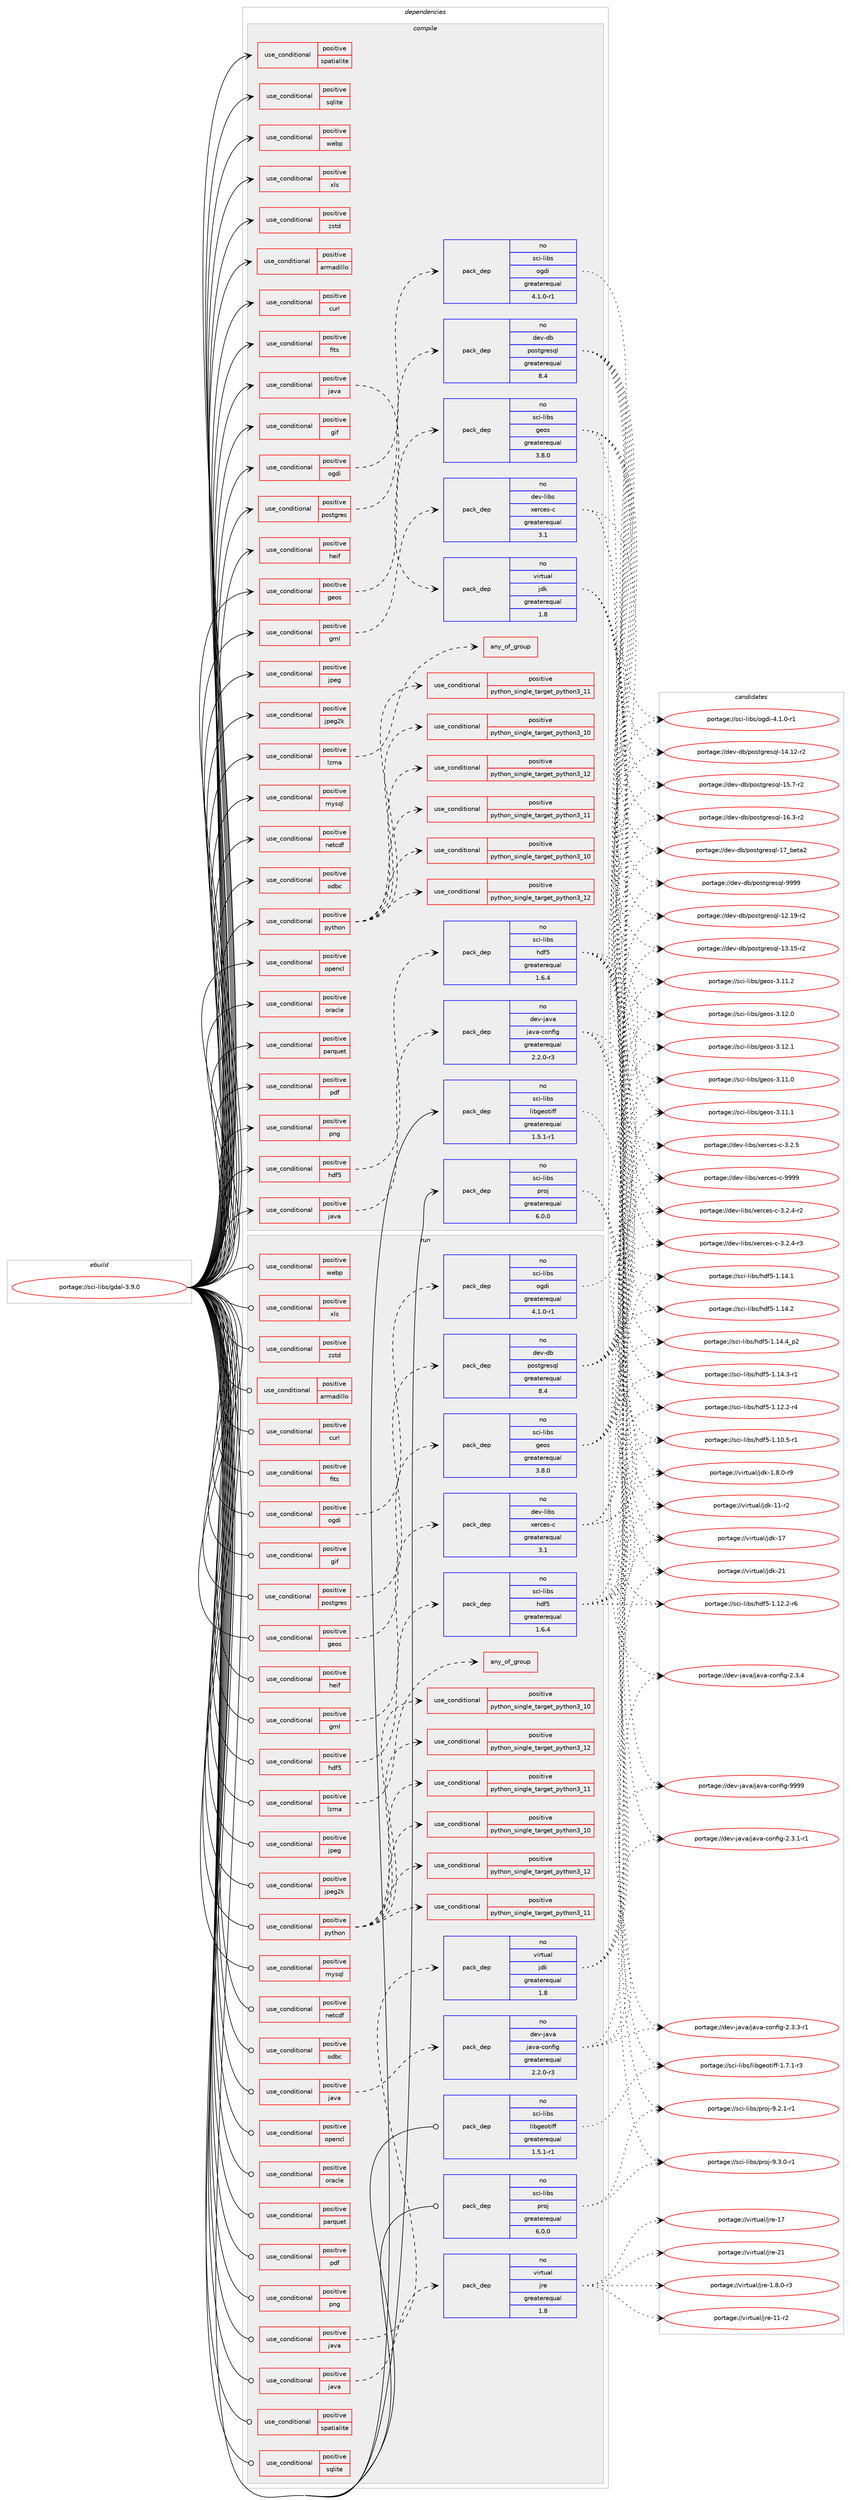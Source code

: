 digraph prolog {

# *************
# Graph options
# *************

newrank=true;
concentrate=true;
compound=true;
graph [rankdir=LR,fontname=Helvetica,fontsize=10,ranksep=1.5];#, ranksep=2.5, nodesep=0.2];
edge  [arrowhead=vee];
node  [fontname=Helvetica,fontsize=10];

# **********
# The ebuild
# **********

subgraph cluster_leftcol {
color=gray;
rank=same;
label=<<i>ebuild</i>>;
id [label="portage://sci-libs/gdal-3.9.0", color=red, width=4, href="../sci-libs/gdal-3.9.0.svg"];
}

# ****************
# The dependencies
# ****************

subgraph cluster_midcol {
color=gray;
label=<<i>dependencies</i>>;
subgraph cluster_compile {
fillcolor="#eeeeee";
style=filled;
label=<<i>compile</i>>;
subgraph cond103526 {
dependency201243 [label=<<TABLE BORDER="0" CELLBORDER="1" CELLSPACING="0" CELLPADDING="4"><TR><TD ROWSPAN="3" CELLPADDING="10">use_conditional</TD></TR><TR><TD>positive</TD></TR><TR><TD>armadillo</TD></TR></TABLE>>, shape=none, color=red];
# *** BEGIN UNKNOWN DEPENDENCY TYPE (TODO) ***
# dependency201243 -> package_dependency(portage://sci-libs/gdal-3.9.0,install,no,sci-libs,armadillo,none,[,,],any_same_slot,[use(enable(lapack),none)])
# *** END UNKNOWN DEPENDENCY TYPE (TODO) ***

}
id:e -> dependency201243:w [weight=20,style="solid",arrowhead="vee"];
subgraph cond103527 {
dependency201244 [label=<<TABLE BORDER="0" CELLBORDER="1" CELLSPACING="0" CELLPADDING="4"><TR><TD ROWSPAN="3" CELLPADDING="10">use_conditional</TD></TR><TR><TD>positive</TD></TR><TR><TD>curl</TD></TR></TABLE>>, shape=none, color=red];
# *** BEGIN UNKNOWN DEPENDENCY TYPE (TODO) ***
# dependency201244 -> package_dependency(portage://sci-libs/gdal-3.9.0,install,no,net-misc,curl,none,[,,],[],[])
# *** END UNKNOWN DEPENDENCY TYPE (TODO) ***

}
id:e -> dependency201244:w [weight=20,style="solid",arrowhead="vee"];
subgraph cond103528 {
dependency201245 [label=<<TABLE BORDER="0" CELLBORDER="1" CELLSPACING="0" CELLPADDING="4"><TR><TD ROWSPAN="3" CELLPADDING="10">use_conditional</TD></TR><TR><TD>positive</TD></TR><TR><TD>fits</TD></TR></TABLE>>, shape=none, color=red];
# *** BEGIN UNKNOWN DEPENDENCY TYPE (TODO) ***
# dependency201245 -> package_dependency(portage://sci-libs/gdal-3.9.0,install,no,sci-libs,cfitsio,none,[,,],any_same_slot,[])
# *** END UNKNOWN DEPENDENCY TYPE (TODO) ***

}
id:e -> dependency201245:w [weight=20,style="solid",arrowhead="vee"];
subgraph cond103529 {
dependency201246 [label=<<TABLE BORDER="0" CELLBORDER="1" CELLSPACING="0" CELLPADDING="4"><TR><TD ROWSPAN="3" CELLPADDING="10">use_conditional</TD></TR><TR><TD>positive</TD></TR><TR><TD>geos</TD></TR></TABLE>>, shape=none, color=red];
subgraph pack94929 {
dependency201247 [label=<<TABLE BORDER="0" CELLBORDER="1" CELLSPACING="0" CELLPADDING="4" WIDTH="220"><TR><TD ROWSPAN="6" CELLPADDING="30">pack_dep</TD></TR><TR><TD WIDTH="110">no</TD></TR><TR><TD>sci-libs</TD></TR><TR><TD>geos</TD></TR><TR><TD>greaterequal</TD></TR><TR><TD>3.8.0</TD></TR></TABLE>>, shape=none, color=blue];
}
dependency201246:e -> dependency201247:w [weight=20,style="dashed",arrowhead="vee"];
}
id:e -> dependency201246:w [weight=20,style="solid",arrowhead="vee"];
subgraph cond103530 {
dependency201248 [label=<<TABLE BORDER="0" CELLBORDER="1" CELLSPACING="0" CELLPADDING="4"><TR><TD ROWSPAN="3" CELLPADDING="10">use_conditional</TD></TR><TR><TD>positive</TD></TR><TR><TD>gif</TD></TR></TABLE>>, shape=none, color=red];
# *** BEGIN UNKNOWN DEPENDENCY TYPE (TODO) ***
# dependency201248 -> package_dependency(portage://sci-libs/gdal-3.9.0,install,no,media-libs,giflib,none,[,,],any_same_slot,[])
# *** END UNKNOWN DEPENDENCY TYPE (TODO) ***

}
id:e -> dependency201248:w [weight=20,style="solid",arrowhead="vee"];
subgraph cond103531 {
dependency201249 [label=<<TABLE BORDER="0" CELLBORDER="1" CELLSPACING="0" CELLPADDING="4"><TR><TD ROWSPAN="3" CELLPADDING="10">use_conditional</TD></TR><TR><TD>positive</TD></TR><TR><TD>gml</TD></TR></TABLE>>, shape=none, color=red];
subgraph pack94930 {
dependency201250 [label=<<TABLE BORDER="0" CELLBORDER="1" CELLSPACING="0" CELLPADDING="4" WIDTH="220"><TR><TD ROWSPAN="6" CELLPADDING="30">pack_dep</TD></TR><TR><TD WIDTH="110">no</TD></TR><TR><TD>dev-libs</TD></TR><TR><TD>xerces-c</TD></TR><TR><TD>greaterequal</TD></TR><TR><TD>3.1</TD></TR></TABLE>>, shape=none, color=blue];
}
dependency201249:e -> dependency201250:w [weight=20,style="dashed",arrowhead="vee"];
}
id:e -> dependency201249:w [weight=20,style="solid",arrowhead="vee"];
subgraph cond103532 {
dependency201251 [label=<<TABLE BORDER="0" CELLBORDER="1" CELLSPACING="0" CELLPADDING="4"><TR><TD ROWSPAN="3" CELLPADDING="10">use_conditional</TD></TR><TR><TD>positive</TD></TR><TR><TD>hdf5</TD></TR></TABLE>>, shape=none, color=red];
subgraph pack94931 {
dependency201252 [label=<<TABLE BORDER="0" CELLBORDER="1" CELLSPACING="0" CELLPADDING="4" WIDTH="220"><TR><TD ROWSPAN="6" CELLPADDING="30">pack_dep</TD></TR><TR><TD WIDTH="110">no</TD></TR><TR><TD>sci-libs</TD></TR><TR><TD>hdf5</TD></TR><TR><TD>greaterequal</TD></TR><TR><TD>1.6.4</TD></TR></TABLE>>, shape=none, color=blue];
}
dependency201251:e -> dependency201252:w [weight=20,style="dashed",arrowhead="vee"];
}
id:e -> dependency201251:w [weight=20,style="solid",arrowhead="vee"];
subgraph cond103533 {
dependency201253 [label=<<TABLE BORDER="0" CELLBORDER="1" CELLSPACING="0" CELLPADDING="4"><TR><TD ROWSPAN="3" CELLPADDING="10">use_conditional</TD></TR><TR><TD>positive</TD></TR><TR><TD>heif</TD></TR></TABLE>>, shape=none, color=red];
# *** BEGIN UNKNOWN DEPENDENCY TYPE (TODO) ***
# dependency201253 -> package_dependency(portage://sci-libs/gdal-3.9.0,install,no,media-libs,libheif,none,[,,],any_same_slot,[])
# *** END UNKNOWN DEPENDENCY TYPE (TODO) ***

}
id:e -> dependency201253:w [weight=20,style="solid",arrowhead="vee"];
subgraph cond103534 {
dependency201254 [label=<<TABLE BORDER="0" CELLBORDER="1" CELLSPACING="0" CELLPADDING="4"><TR><TD ROWSPAN="3" CELLPADDING="10">use_conditional</TD></TR><TR><TD>positive</TD></TR><TR><TD>java</TD></TR></TABLE>>, shape=none, color=red];
subgraph pack94932 {
dependency201255 [label=<<TABLE BORDER="0" CELLBORDER="1" CELLSPACING="0" CELLPADDING="4" WIDTH="220"><TR><TD ROWSPAN="6" CELLPADDING="30">pack_dep</TD></TR><TR><TD WIDTH="110">no</TD></TR><TR><TD>dev-java</TD></TR><TR><TD>java-config</TD></TR><TR><TD>greaterequal</TD></TR><TR><TD>2.2.0-r3</TD></TR></TABLE>>, shape=none, color=blue];
}
dependency201254:e -> dependency201255:w [weight=20,style="dashed",arrowhead="vee"];
}
id:e -> dependency201254:w [weight=20,style="solid",arrowhead="vee"];
subgraph cond103535 {
dependency201256 [label=<<TABLE BORDER="0" CELLBORDER="1" CELLSPACING="0" CELLPADDING="4"><TR><TD ROWSPAN="3" CELLPADDING="10">use_conditional</TD></TR><TR><TD>positive</TD></TR><TR><TD>java</TD></TR></TABLE>>, shape=none, color=red];
subgraph pack94933 {
dependency201257 [label=<<TABLE BORDER="0" CELLBORDER="1" CELLSPACING="0" CELLPADDING="4" WIDTH="220"><TR><TD ROWSPAN="6" CELLPADDING="30">pack_dep</TD></TR><TR><TD WIDTH="110">no</TD></TR><TR><TD>virtual</TD></TR><TR><TD>jdk</TD></TR><TR><TD>greaterequal</TD></TR><TR><TD>1.8</TD></TR></TABLE>>, shape=none, color=blue];
}
dependency201256:e -> dependency201257:w [weight=20,style="dashed",arrowhead="vee"];
}
id:e -> dependency201256:w [weight=20,style="solid",arrowhead="vee"];
subgraph cond103536 {
dependency201258 [label=<<TABLE BORDER="0" CELLBORDER="1" CELLSPACING="0" CELLPADDING="4"><TR><TD ROWSPAN="3" CELLPADDING="10">use_conditional</TD></TR><TR><TD>positive</TD></TR><TR><TD>jpeg</TD></TR></TABLE>>, shape=none, color=red];
# *** BEGIN UNKNOWN DEPENDENCY TYPE (TODO) ***
# dependency201258 -> package_dependency(portage://sci-libs/gdal-3.9.0,install,no,media-libs,libjpeg-turbo,none,[,,],any_same_slot,[])
# *** END UNKNOWN DEPENDENCY TYPE (TODO) ***

}
id:e -> dependency201258:w [weight=20,style="solid",arrowhead="vee"];
subgraph cond103537 {
dependency201259 [label=<<TABLE BORDER="0" CELLBORDER="1" CELLSPACING="0" CELLPADDING="4"><TR><TD ROWSPAN="3" CELLPADDING="10">use_conditional</TD></TR><TR><TD>positive</TD></TR><TR><TD>jpeg2k</TD></TR></TABLE>>, shape=none, color=red];
# *** BEGIN UNKNOWN DEPENDENCY TYPE (TODO) ***
# dependency201259 -> package_dependency(portage://sci-libs/gdal-3.9.0,install,no,media-libs,openjpeg,none,[,,],[slot(2),equal],[])
# *** END UNKNOWN DEPENDENCY TYPE (TODO) ***

}
id:e -> dependency201259:w [weight=20,style="solid",arrowhead="vee"];
subgraph cond103538 {
dependency201260 [label=<<TABLE BORDER="0" CELLBORDER="1" CELLSPACING="0" CELLPADDING="4"><TR><TD ROWSPAN="3" CELLPADDING="10">use_conditional</TD></TR><TR><TD>positive</TD></TR><TR><TD>lzma</TD></TR></TABLE>>, shape=none, color=red];
subgraph any2603 {
dependency201261 [label=<<TABLE BORDER="0" CELLBORDER="1" CELLSPACING="0" CELLPADDING="4"><TR><TD CELLPADDING="10">any_of_group</TD></TR></TABLE>>, shape=none, color=red];# *** BEGIN UNKNOWN DEPENDENCY TYPE (TODO) ***
# dependency201261 -> package_dependency(portage://sci-libs/gdal-3.9.0,install,no,app-arch,xz-utils,none,[,,],[],[])
# *** END UNKNOWN DEPENDENCY TYPE (TODO) ***

# *** BEGIN UNKNOWN DEPENDENCY TYPE (TODO) ***
# dependency201261 -> package_dependency(portage://sci-libs/gdal-3.9.0,install,no,app-arch,lzma,none,[,,],[],[])
# *** END UNKNOWN DEPENDENCY TYPE (TODO) ***

}
dependency201260:e -> dependency201261:w [weight=20,style="dashed",arrowhead="vee"];
}
id:e -> dependency201260:w [weight=20,style="solid",arrowhead="vee"];
subgraph cond103539 {
dependency201262 [label=<<TABLE BORDER="0" CELLBORDER="1" CELLSPACING="0" CELLPADDING="4"><TR><TD ROWSPAN="3" CELLPADDING="10">use_conditional</TD></TR><TR><TD>positive</TD></TR><TR><TD>mysql</TD></TR></TABLE>>, shape=none, color=red];
# *** BEGIN UNKNOWN DEPENDENCY TYPE (TODO) ***
# dependency201262 -> package_dependency(portage://sci-libs/gdal-3.9.0,install,no,virtual,mysql,none,[,,],[],[])
# *** END UNKNOWN DEPENDENCY TYPE (TODO) ***

}
id:e -> dependency201262:w [weight=20,style="solid",arrowhead="vee"];
subgraph cond103540 {
dependency201263 [label=<<TABLE BORDER="0" CELLBORDER="1" CELLSPACING="0" CELLPADDING="4"><TR><TD ROWSPAN="3" CELLPADDING="10">use_conditional</TD></TR><TR><TD>positive</TD></TR><TR><TD>netcdf</TD></TR></TABLE>>, shape=none, color=red];
# *** BEGIN UNKNOWN DEPENDENCY TYPE (TODO) ***
# dependency201263 -> package_dependency(portage://sci-libs/gdal-3.9.0,install,no,sci-libs,netcdf,none,[,,],any_same_slot,[])
# *** END UNKNOWN DEPENDENCY TYPE (TODO) ***

}
id:e -> dependency201263:w [weight=20,style="solid",arrowhead="vee"];
subgraph cond103541 {
dependency201264 [label=<<TABLE BORDER="0" CELLBORDER="1" CELLSPACING="0" CELLPADDING="4"><TR><TD ROWSPAN="3" CELLPADDING="10">use_conditional</TD></TR><TR><TD>positive</TD></TR><TR><TD>odbc</TD></TR></TABLE>>, shape=none, color=red];
# *** BEGIN UNKNOWN DEPENDENCY TYPE (TODO) ***
# dependency201264 -> package_dependency(portage://sci-libs/gdal-3.9.0,install,no,dev-db,unixODBC,none,[,,],[],[])
# *** END UNKNOWN DEPENDENCY TYPE (TODO) ***

}
id:e -> dependency201264:w [weight=20,style="solid",arrowhead="vee"];
subgraph cond103542 {
dependency201265 [label=<<TABLE BORDER="0" CELLBORDER="1" CELLSPACING="0" CELLPADDING="4"><TR><TD ROWSPAN="3" CELLPADDING="10">use_conditional</TD></TR><TR><TD>positive</TD></TR><TR><TD>ogdi</TD></TR></TABLE>>, shape=none, color=red];
subgraph pack94934 {
dependency201266 [label=<<TABLE BORDER="0" CELLBORDER="1" CELLSPACING="0" CELLPADDING="4" WIDTH="220"><TR><TD ROWSPAN="6" CELLPADDING="30">pack_dep</TD></TR><TR><TD WIDTH="110">no</TD></TR><TR><TD>sci-libs</TD></TR><TR><TD>ogdi</TD></TR><TR><TD>greaterequal</TD></TR><TR><TD>4.1.0-r1</TD></TR></TABLE>>, shape=none, color=blue];
}
dependency201265:e -> dependency201266:w [weight=20,style="dashed",arrowhead="vee"];
}
id:e -> dependency201265:w [weight=20,style="solid",arrowhead="vee"];
subgraph cond103543 {
dependency201267 [label=<<TABLE BORDER="0" CELLBORDER="1" CELLSPACING="0" CELLPADDING="4"><TR><TD ROWSPAN="3" CELLPADDING="10">use_conditional</TD></TR><TR><TD>positive</TD></TR><TR><TD>opencl</TD></TR></TABLE>>, shape=none, color=red];
# *** BEGIN UNKNOWN DEPENDENCY TYPE (TODO) ***
# dependency201267 -> package_dependency(portage://sci-libs/gdal-3.9.0,install,no,virtual,opencl,none,[,,],[],[])
# *** END UNKNOWN DEPENDENCY TYPE (TODO) ***

}
id:e -> dependency201267:w [weight=20,style="solid",arrowhead="vee"];
subgraph cond103544 {
dependency201268 [label=<<TABLE BORDER="0" CELLBORDER="1" CELLSPACING="0" CELLPADDING="4"><TR><TD ROWSPAN="3" CELLPADDING="10">use_conditional</TD></TR><TR><TD>positive</TD></TR><TR><TD>oracle</TD></TR></TABLE>>, shape=none, color=red];
# *** BEGIN UNKNOWN DEPENDENCY TYPE (TODO) ***
# dependency201268 -> package_dependency(portage://sci-libs/gdal-3.9.0,install,no,dev-db,oracle-instantclient,none,[,,],any_same_slot,[])
# *** END UNKNOWN DEPENDENCY TYPE (TODO) ***

}
id:e -> dependency201268:w [weight=20,style="solid",arrowhead="vee"];
subgraph cond103545 {
dependency201269 [label=<<TABLE BORDER="0" CELLBORDER="1" CELLSPACING="0" CELLPADDING="4"><TR><TD ROWSPAN="3" CELLPADDING="10">use_conditional</TD></TR><TR><TD>positive</TD></TR><TR><TD>parquet</TD></TR></TABLE>>, shape=none, color=red];
# *** BEGIN UNKNOWN DEPENDENCY TYPE (TODO) ***
# dependency201269 -> package_dependency(portage://sci-libs/gdal-3.9.0,install,no,dev-libs,apache-arrow,none,[,,],any_same_slot,[use(enable(parquet),none)])
# *** END UNKNOWN DEPENDENCY TYPE (TODO) ***

}
id:e -> dependency201269:w [weight=20,style="solid",arrowhead="vee"];
subgraph cond103546 {
dependency201270 [label=<<TABLE BORDER="0" CELLBORDER="1" CELLSPACING="0" CELLPADDING="4"><TR><TD ROWSPAN="3" CELLPADDING="10">use_conditional</TD></TR><TR><TD>positive</TD></TR><TR><TD>pdf</TD></TR></TABLE>>, shape=none, color=red];
# *** BEGIN UNKNOWN DEPENDENCY TYPE (TODO) ***
# dependency201270 -> package_dependency(portage://sci-libs/gdal-3.9.0,install,no,app-text,poppler,none,[,,],any_same_slot,[])
# *** END UNKNOWN DEPENDENCY TYPE (TODO) ***

}
id:e -> dependency201270:w [weight=20,style="solid",arrowhead="vee"];
subgraph cond103547 {
dependency201271 [label=<<TABLE BORDER="0" CELLBORDER="1" CELLSPACING="0" CELLPADDING="4"><TR><TD ROWSPAN="3" CELLPADDING="10">use_conditional</TD></TR><TR><TD>positive</TD></TR><TR><TD>png</TD></TR></TABLE>>, shape=none, color=red];
# *** BEGIN UNKNOWN DEPENDENCY TYPE (TODO) ***
# dependency201271 -> package_dependency(portage://sci-libs/gdal-3.9.0,install,no,media-libs,libpng,none,[,,],any_same_slot,[])
# *** END UNKNOWN DEPENDENCY TYPE (TODO) ***

}
id:e -> dependency201271:w [weight=20,style="solid",arrowhead="vee"];
subgraph cond103548 {
dependency201272 [label=<<TABLE BORDER="0" CELLBORDER="1" CELLSPACING="0" CELLPADDING="4"><TR><TD ROWSPAN="3" CELLPADDING="10">use_conditional</TD></TR><TR><TD>positive</TD></TR><TR><TD>postgres</TD></TR></TABLE>>, shape=none, color=red];
subgraph pack94935 {
dependency201273 [label=<<TABLE BORDER="0" CELLBORDER="1" CELLSPACING="0" CELLPADDING="4" WIDTH="220"><TR><TD ROWSPAN="6" CELLPADDING="30">pack_dep</TD></TR><TR><TD WIDTH="110">no</TD></TR><TR><TD>dev-db</TD></TR><TR><TD>postgresql</TD></TR><TR><TD>greaterequal</TD></TR><TR><TD>8.4</TD></TR></TABLE>>, shape=none, color=blue];
}
dependency201272:e -> dependency201273:w [weight=20,style="dashed",arrowhead="vee"];
}
id:e -> dependency201272:w [weight=20,style="solid",arrowhead="vee"];
subgraph cond103549 {
dependency201274 [label=<<TABLE BORDER="0" CELLBORDER="1" CELLSPACING="0" CELLPADDING="4"><TR><TD ROWSPAN="3" CELLPADDING="10">use_conditional</TD></TR><TR><TD>positive</TD></TR><TR><TD>python</TD></TR></TABLE>>, shape=none, color=red];
subgraph cond103550 {
dependency201275 [label=<<TABLE BORDER="0" CELLBORDER="1" CELLSPACING="0" CELLPADDING="4"><TR><TD ROWSPAN="3" CELLPADDING="10">use_conditional</TD></TR><TR><TD>positive</TD></TR><TR><TD>python_single_target_python3_10</TD></TR></TABLE>>, shape=none, color=red];
# *** BEGIN UNKNOWN DEPENDENCY TYPE (TODO) ***
# dependency201275 -> package_dependency(portage://sci-libs/gdal-3.9.0,install,no,dev-lang,python,none,[,,],[slot(3.10)],[])
# *** END UNKNOWN DEPENDENCY TYPE (TODO) ***

}
dependency201274:e -> dependency201275:w [weight=20,style="dashed",arrowhead="vee"];
subgraph cond103551 {
dependency201276 [label=<<TABLE BORDER="0" CELLBORDER="1" CELLSPACING="0" CELLPADDING="4"><TR><TD ROWSPAN="3" CELLPADDING="10">use_conditional</TD></TR><TR><TD>positive</TD></TR><TR><TD>python_single_target_python3_11</TD></TR></TABLE>>, shape=none, color=red];
# *** BEGIN UNKNOWN DEPENDENCY TYPE (TODO) ***
# dependency201276 -> package_dependency(portage://sci-libs/gdal-3.9.0,install,no,dev-lang,python,none,[,,],[slot(3.11)],[])
# *** END UNKNOWN DEPENDENCY TYPE (TODO) ***

}
dependency201274:e -> dependency201276:w [weight=20,style="dashed",arrowhead="vee"];
subgraph cond103552 {
dependency201277 [label=<<TABLE BORDER="0" CELLBORDER="1" CELLSPACING="0" CELLPADDING="4"><TR><TD ROWSPAN="3" CELLPADDING="10">use_conditional</TD></TR><TR><TD>positive</TD></TR><TR><TD>python_single_target_python3_12</TD></TR></TABLE>>, shape=none, color=red];
# *** BEGIN UNKNOWN DEPENDENCY TYPE (TODO) ***
# dependency201277 -> package_dependency(portage://sci-libs/gdal-3.9.0,install,no,dev-lang,python,none,[,,],[slot(3.12)],[])
# *** END UNKNOWN DEPENDENCY TYPE (TODO) ***

}
dependency201274:e -> dependency201277:w [weight=20,style="dashed",arrowhead="vee"];
subgraph cond103553 {
dependency201278 [label=<<TABLE BORDER="0" CELLBORDER="1" CELLSPACING="0" CELLPADDING="4"><TR><TD ROWSPAN="3" CELLPADDING="10">use_conditional</TD></TR><TR><TD>positive</TD></TR><TR><TD>python_single_target_python3_10</TD></TR></TABLE>>, shape=none, color=red];
# *** BEGIN UNKNOWN DEPENDENCY TYPE (TODO) ***
# dependency201278 -> package_dependency(portage://sci-libs/gdal-3.9.0,install,no,dev-python,numpy,none,[,,],[],[use(enable(python_targets_python3_10),negative)])
# *** END UNKNOWN DEPENDENCY TYPE (TODO) ***

}
dependency201274:e -> dependency201278:w [weight=20,style="dashed",arrowhead="vee"];
subgraph cond103554 {
dependency201279 [label=<<TABLE BORDER="0" CELLBORDER="1" CELLSPACING="0" CELLPADDING="4"><TR><TD ROWSPAN="3" CELLPADDING="10">use_conditional</TD></TR><TR><TD>positive</TD></TR><TR><TD>python_single_target_python3_11</TD></TR></TABLE>>, shape=none, color=red];
# *** BEGIN UNKNOWN DEPENDENCY TYPE (TODO) ***
# dependency201279 -> package_dependency(portage://sci-libs/gdal-3.9.0,install,no,dev-python,numpy,none,[,,],[],[use(enable(python_targets_python3_11),negative)])
# *** END UNKNOWN DEPENDENCY TYPE (TODO) ***

}
dependency201274:e -> dependency201279:w [weight=20,style="dashed",arrowhead="vee"];
subgraph cond103555 {
dependency201280 [label=<<TABLE BORDER="0" CELLBORDER="1" CELLSPACING="0" CELLPADDING="4"><TR><TD ROWSPAN="3" CELLPADDING="10">use_conditional</TD></TR><TR><TD>positive</TD></TR><TR><TD>python_single_target_python3_12</TD></TR></TABLE>>, shape=none, color=red];
# *** BEGIN UNKNOWN DEPENDENCY TYPE (TODO) ***
# dependency201280 -> package_dependency(portage://sci-libs/gdal-3.9.0,install,no,dev-python,numpy,none,[,,],[],[use(enable(python_targets_python3_12),negative)])
# *** END UNKNOWN DEPENDENCY TYPE (TODO) ***

}
dependency201274:e -> dependency201280:w [weight=20,style="dashed",arrowhead="vee"];
}
id:e -> dependency201274:w [weight=20,style="solid",arrowhead="vee"];
subgraph cond103556 {
dependency201281 [label=<<TABLE BORDER="0" CELLBORDER="1" CELLSPACING="0" CELLPADDING="4"><TR><TD ROWSPAN="3" CELLPADDING="10">use_conditional</TD></TR><TR><TD>positive</TD></TR><TR><TD>spatialite</TD></TR></TABLE>>, shape=none, color=red];
# *** BEGIN UNKNOWN DEPENDENCY TYPE (TODO) ***
# dependency201281 -> package_dependency(portage://sci-libs/gdal-3.9.0,install,no,dev-db,spatialite,none,[,,],[],[])
# *** END UNKNOWN DEPENDENCY TYPE (TODO) ***

}
id:e -> dependency201281:w [weight=20,style="solid",arrowhead="vee"];
subgraph cond103557 {
dependency201282 [label=<<TABLE BORDER="0" CELLBORDER="1" CELLSPACING="0" CELLPADDING="4"><TR><TD ROWSPAN="3" CELLPADDING="10">use_conditional</TD></TR><TR><TD>positive</TD></TR><TR><TD>sqlite</TD></TR></TABLE>>, shape=none, color=red];
# *** BEGIN UNKNOWN DEPENDENCY TYPE (TODO) ***
# dependency201282 -> package_dependency(portage://sci-libs/gdal-3.9.0,install,no,dev-db,sqlite,none,[,,],[slot(3)],[])
# *** END UNKNOWN DEPENDENCY TYPE (TODO) ***

}
id:e -> dependency201282:w [weight=20,style="solid",arrowhead="vee"];
subgraph cond103558 {
dependency201283 [label=<<TABLE BORDER="0" CELLBORDER="1" CELLSPACING="0" CELLPADDING="4"><TR><TD ROWSPAN="3" CELLPADDING="10">use_conditional</TD></TR><TR><TD>positive</TD></TR><TR><TD>webp</TD></TR></TABLE>>, shape=none, color=red];
# *** BEGIN UNKNOWN DEPENDENCY TYPE (TODO) ***
# dependency201283 -> package_dependency(portage://sci-libs/gdal-3.9.0,install,no,media-libs,libwebp,none,[,,],any_same_slot,[])
# *** END UNKNOWN DEPENDENCY TYPE (TODO) ***

}
id:e -> dependency201283:w [weight=20,style="solid",arrowhead="vee"];
subgraph cond103559 {
dependency201284 [label=<<TABLE BORDER="0" CELLBORDER="1" CELLSPACING="0" CELLPADDING="4"><TR><TD ROWSPAN="3" CELLPADDING="10">use_conditional</TD></TR><TR><TD>positive</TD></TR><TR><TD>xls</TD></TR></TABLE>>, shape=none, color=red];
# *** BEGIN UNKNOWN DEPENDENCY TYPE (TODO) ***
# dependency201284 -> package_dependency(portage://sci-libs/gdal-3.9.0,install,no,dev-libs,freexl,none,[,,],[],[])
# *** END UNKNOWN DEPENDENCY TYPE (TODO) ***

}
id:e -> dependency201284:w [weight=20,style="solid",arrowhead="vee"];
subgraph cond103560 {
dependency201285 [label=<<TABLE BORDER="0" CELLBORDER="1" CELLSPACING="0" CELLPADDING="4"><TR><TD ROWSPAN="3" CELLPADDING="10">use_conditional</TD></TR><TR><TD>positive</TD></TR><TR><TD>zstd</TD></TR></TABLE>>, shape=none, color=red];
# *** BEGIN UNKNOWN DEPENDENCY TYPE (TODO) ***
# dependency201285 -> package_dependency(portage://sci-libs/gdal-3.9.0,install,no,app-arch,zstd,none,[,,],any_same_slot,[])
# *** END UNKNOWN DEPENDENCY TYPE (TODO) ***

}
id:e -> dependency201285:w [weight=20,style="solid",arrowhead="vee"];
# *** BEGIN UNKNOWN DEPENDENCY TYPE (TODO) ***
# id -> package_dependency(portage://sci-libs/gdal-3.9.0,install,no,dev-libs,expat,none,[,,],[],[])
# *** END UNKNOWN DEPENDENCY TYPE (TODO) ***

# *** BEGIN UNKNOWN DEPENDENCY TYPE (TODO) ***
# id -> package_dependency(portage://sci-libs/gdal-3.9.0,install,no,dev-libs,json-c,none,[,,],any_same_slot,[])
# *** END UNKNOWN DEPENDENCY TYPE (TODO) ***

# *** BEGIN UNKNOWN DEPENDENCY TYPE (TODO) ***
# id -> package_dependency(portage://sci-libs/gdal-3.9.0,install,no,dev-libs,libpcre2,none,[,,],[],[])
# *** END UNKNOWN DEPENDENCY TYPE (TODO) ***

# *** BEGIN UNKNOWN DEPENDENCY TYPE (TODO) ***
# id -> package_dependency(portage://sci-libs/gdal-3.9.0,install,no,dev-libs,libxml2,none,[,,],[slot(2)],[])
# *** END UNKNOWN DEPENDENCY TYPE (TODO) ***

# *** BEGIN UNKNOWN DEPENDENCY TYPE (TODO) ***
# id -> package_dependency(portage://sci-libs/gdal-3.9.0,install,no,dev-libs,openssl,none,[,,],any_same_slot,[])
# *** END UNKNOWN DEPENDENCY TYPE (TODO) ***

# *** BEGIN UNKNOWN DEPENDENCY TYPE (TODO) ***
# id -> package_dependency(portage://sci-libs/gdal-3.9.0,install,no,media-libs,tiff,none,[,,],[],[])
# *** END UNKNOWN DEPENDENCY TYPE (TODO) ***

subgraph pack94936 {
dependency201286 [label=<<TABLE BORDER="0" CELLBORDER="1" CELLSPACING="0" CELLPADDING="4" WIDTH="220"><TR><TD ROWSPAN="6" CELLPADDING="30">pack_dep</TD></TR><TR><TD WIDTH="110">no</TD></TR><TR><TD>sci-libs</TD></TR><TR><TD>libgeotiff</TD></TR><TR><TD>greaterequal</TD></TR><TR><TD>1.5.1-r1</TD></TR></TABLE>>, shape=none, color=blue];
}
id:e -> dependency201286:w [weight=20,style="solid",arrowhead="vee"];
subgraph pack94937 {
dependency201287 [label=<<TABLE BORDER="0" CELLBORDER="1" CELLSPACING="0" CELLPADDING="4" WIDTH="220"><TR><TD ROWSPAN="6" CELLPADDING="30">pack_dep</TD></TR><TR><TD WIDTH="110">no</TD></TR><TR><TD>sci-libs</TD></TR><TR><TD>proj</TD></TR><TR><TD>greaterequal</TD></TR><TR><TD>6.0.0</TD></TR></TABLE>>, shape=none, color=blue];
}
id:e -> dependency201287:w [weight=20,style="solid",arrowhead="vee"];
# *** BEGIN UNKNOWN DEPENDENCY TYPE (TODO) ***
# id -> package_dependency(portage://sci-libs/gdal-3.9.0,install,no,sys-libs,zlib,none,[,,],[],[use(enable(minizip),positive)])
# *** END UNKNOWN DEPENDENCY TYPE (TODO) ***

}
subgraph cluster_compileandrun {
fillcolor="#eeeeee";
style=filled;
label=<<i>compile and run</i>>;
}
subgraph cluster_run {
fillcolor="#eeeeee";
style=filled;
label=<<i>run</i>>;
subgraph cond103561 {
dependency201288 [label=<<TABLE BORDER="0" CELLBORDER="1" CELLSPACING="0" CELLPADDING="4"><TR><TD ROWSPAN="3" CELLPADDING="10">use_conditional</TD></TR><TR><TD>positive</TD></TR><TR><TD>armadillo</TD></TR></TABLE>>, shape=none, color=red];
# *** BEGIN UNKNOWN DEPENDENCY TYPE (TODO) ***
# dependency201288 -> package_dependency(portage://sci-libs/gdal-3.9.0,run,no,sci-libs,armadillo,none,[,,],any_same_slot,[use(enable(lapack),none)])
# *** END UNKNOWN DEPENDENCY TYPE (TODO) ***

}
id:e -> dependency201288:w [weight=20,style="solid",arrowhead="odot"];
subgraph cond103562 {
dependency201289 [label=<<TABLE BORDER="0" CELLBORDER="1" CELLSPACING="0" CELLPADDING="4"><TR><TD ROWSPAN="3" CELLPADDING="10">use_conditional</TD></TR><TR><TD>positive</TD></TR><TR><TD>curl</TD></TR></TABLE>>, shape=none, color=red];
# *** BEGIN UNKNOWN DEPENDENCY TYPE (TODO) ***
# dependency201289 -> package_dependency(portage://sci-libs/gdal-3.9.0,run,no,net-misc,curl,none,[,,],[],[])
# *** END UNKNOWN DEPENDENCY TYPE (TODO) ***

}
id:e -> dependency201289:w [weight=20,style="solid",arrowhead="odot"];
subgraph cond103563 {
dependency201290 [label=<<TABLE BORDER="0" CELLBORDER="1" CELLSPACING="0" CELLPADDING="4"><TR><TD ROWSPAN="3" CELLPADDING="10">use_conditional</TD></TR><TR><TD>positive</TD></TR><TR><TD>fits</TD></TR></TABLE>>, shape=none, color=red];
# *** BEGIN UNKNOWN DEPENDENCY TYPE (TODO) ***
# dependency201290 -> package_dependency(portage://sci-libs/gdal-3.9.0,run,no,sci-libs,cfitsio,none,[,,],any_same_slot,[])
# *** END UNKNOWN DEPENDENCY TYPE (TODO) ***

}
id:e -> dependency201290:w [weight=20,style="solid",arrowhead="odot"];
subgraph cond103564 {
dependency201291 [label=<<TABLE BORDER="0" CELLBORDER="1" CELLSPACING="0" CELLPADDING="4"><TR><TD ROWSPAN="3" CELLPADDING="10">use_conditional</TD></TR><TR><TD>positive</TD></TR><TR><TD>geos</TD></TR></TABLE>>, shape=none, color=red];
subgraph pack94938 {
dependency201292 [label=<<TABLE BORDER="0" CELLBORDER="1" CELLSPACING="0" CELLPADDING="4" WIDTH="220"><TR><TD ROWSPAN="6" CELLPADDING="30">pack_dep</TD></TR><TR><TD WIDTH="110">no</TD></TR><TR><TD>sci-libs</TD></TR><TR><TD>geos</TD></TR><TR><TD>greaterequal</TD></TR><TR><TD>3.8.0</TD></TR></TABLE>>, shape=none, color=blue];
}
dependency201291:e -> dependency201292:w [weight=20,style="dashed",arrowhead="vee"];
}
id:e -> dependency201291:w [weight=20,style="solid",arrowhead="odot"];
subgraph cond103565 {
dependency201293 [label=<<TABLE BORDER="0" CELLBORDER="1" CELLSPACING="0" CELLPADDING="4"><TR><TD ROWSPAN="3" CELLPADDING="10">use_conditional</TD></TR><TR><TD>positive</TD></TR><TR><TD>gif</TD></TR></TABLE>>, shape=none, color=red];
# *** BEGIN UNKNOWN DEPENDENCY TYPE (TODO) ***
# dependency201293 -> package_dependency(portage://sci-libs/gdal-3.9.0,run,no,media-libs,giflib,none,[,,],any_same_slot,[])
# *** END UNKNOWN DEPENDENCY TYPE (TODO) ***

}
id:e -> dependency201293:w [weight=20,style="solid",arrowhead="odot"];
subgraph cond103566 {
dependency201294 [label=<<TABLE BORDER="0" CELLBORDER="1" CELLSPACING="0" CELLPADDING="4"><TR><TD ROWSPAN="3" CELLPADDING="10">use_conditional</TD></TR><TR><TD>positive</TD></TR><TR><TD>gml</TD></TR></TABLE>>, shape=none, color=red];
subgraph pack94939 {
dependency201295 [label=<<TABLE BORDER="0" CELLBORDER="1" CELLSPACING="0" CELLPADDING="4" WIDTH="220"><TR><TD ROWSPAN="6" CELLPADDING="30">pack_dep</TD></TR><TR><TD WIDTH="110">no</TD></TR><TR><TD>dev-libs</TD></TR><TR><TD>xerces-c</TD></TR><TR><TD>greaterequal</TD></TR><TR><TD>3.1</TD></TR></TABLE>>, shape=none, color=blue];
}
dependency201294:e -> dependency201295:w [weight=20,style="dashed",arrowhead="vee"];
}
id:e -> dependency201294:w [weight=20,style="solid",arrowhead="odot"];
subgraph cond103567 {
dependency201296 [label=<<TABLE BORDER="0" CELLBORDER="1" CELLSPACING="0" CELLPADDING="4"><TR><TD ROWSPAN="3" CELLPADDING="10">use_conditional</TD></TR><TR><TD>positive</TD></TR><TR><TD>hdf5</TD></TR></TABLE>>, shape=none, color=red];
subgraph pack94940 {
dependency201297 [label=<<TABLE BORDER="0" CELLBORDER="1" CELLSPACING="0" CELLPADDING="4" WIDTH="220"><TR><TD ROWSPAN="6" CELLPADDING="30">pack_dep</TD></TR><TR><TD WIDTH="110">no</TD></TR><TR><TD>sci-libs</TD></TR><TR><TD>hdf5</TD></TR><TR><TD>greaterequal</TD></TR><TR><TD>1.6.4</TD></TR></TABLE>>, shape=none, color=blue];
}
dependency201296:e -> dependency201297:w [weight=20,style="dashed",arrowhead="vee"];
}
id:e -> dependency201296:w [weight=20,style="solid",arrowhead="odot"];
subgraph cond103568 {
dependency201298 [label=<<TABLE BORDER="0" CELLBORDER="1" CELLSPACING="0" CELLPADDING="4"><TR><TD ROWSPAN="3" CELLPADDING="10">use_conditional</TD></TR><TR><TD>positive</TD></TR><TR><TD>heif</TD></TR></TABLE>>, shape=none, color=red];
# *** BEGIN UNKNOWN DEPENDENCY TYPE (TODO) ***
# dependency201298 -> package_dependency(portage://sci-libs/gdal-3.9.0,run,no,media-libs,libheif,none,[,,],any_same_slot,[])
# *** END UNKNOWN DEPENDENCY TYPE (TODO) ***

}
id:e -> dependency201298:w [weight=20,style="solid",arrowhead="odot"];
subgraph cond103569 {
dependency201299 [label=<<TABLE BORDER="0" CELLBORDER="1" CELLSPACING="0" CELLPADDING="4"><TR><TD ROWSPAN="3" CELLPADDING="10">use_conditional</TD></TR><TR><TD>positive</TD></TR><TR><TD>java</TD></TR></TABLE>>, shape=none, color=red];
subgraph pack94941 {
dependency201300 [label=<<TABLE BORDER="0" CELLBORDER="1" CELLSPACING="0" CELLPADDING="4" WIDTH="220"><TR><TD ROWSPAN="6" CELLPADDING="30">pack_dep</TD></TR><TR><TD WIDTH="110">no</TD></TR><TR><TD>dev-java</TD></TR><TR><TD>java-config</TD></TR><TR><TD>greaterequal</TD></TR><TR><TD>2.2.0-r3</TD></TR></TABLE>>, shape=none, color=blue];
}
dependency201299:e -> dependency201300:w [weight=20,style="dashed",arrowhead="vee"];
}
id:e -> dependency201299:w [weight=20,style="solid",arrowhead="odot"];
subgraph cond103570 {
dependency201301 [label=<<TABLE BORDER="0" CELLBORDER="1" CELLSPACING="0" CELLPADDING="4"><TR><TD ROWSPAN="3" CELLPADDING="10">use_conditional</TD></TR><TR><TD>positive</TD></TR><TR><TD>java</TD></TR></TABLE>>, shape=none, color=red];
subgraph pack94942 {
dependency201302 [label=<<TABLE BORDER="0" CELLBORDER="1" CELLSPACING="0" CELLPADDING="4" WIDTH="220"><TR><TD ROWSPAN="6" CELLPADDING="30">pack_dep</TD></TR><TR><TD WIDTH="110">no</TD></TR><TR><TD>virtual</TD></TR><TR><TD>jdk</TD></TR><TR><TD>greaterequal</TD></TR><TR><TD>1.8</TD></TR></TABLE>>, shape=none, color=blue];
}
dependency201301:e -> dependency201302:w [weight=20,style="dashed",arrowhead="vee"];
}
id:e -> dependency201301:w [weight=20,style="solid",arrowhead="odot"];
subgraph cond103571 {
dependency201303 [label=<<TABLE BORDER="0" CELLBORDER="1" CELLSPACING="0" CELLPADDING="4"><TR><TD ROWSPAN="3" CELLPADDING="10">use_conditional</TD></TR><TR><TD>positive</TD></TR><TR><TD>java</TD></TR></TABLE>>, shape=none, color=red];
subgraph pack94943 {
dependency201304 [label=<<TABLE BORDER="0" CELLBORDER="1" CELLSPACING="0" CELLPADDING="4" WIDTH="220"><TR><TD ROWSPAN="6" CELLPADDING="30">pack_dep</TD></TR><TR><TD WIDTH="110">no</TD></TR><TR><TD>virtual</TD></TR><TR><TD>jre</TD></TR><TR><TD>greaterequal</TD></TR><TR><TD>1.8</TD></TR></TABLE>>, shape=none, color=blue];
}
dependency201303:e -> dependency201304:w [weight=20,style="dashed",arrowhead="vee"];
}
id:e -> dependency201303:w [weight=20,style="solid",arrowhead="odot"];
subgraph cond103572 {
dependency201305 [label=<<TABLE BORDER="0" CELLBORDER="1" CELLSPACING="0" CELLPADDING="4"><TR><TD ROWSPAN="3" CELLPADDING="10">use_conditional</TD></TR><TR><TD>positive</TD></TR><TR><TD>jpeg</TD></TR></TABLE>>, shape=none, color=red];
# *** BEGIN UNKNOWN DEPENDENCY TYPE (TODO) ***
# dependency201305 -> package_dependency(portage://sci-libs/gdal-3.9.0,run,no,media-libs,libjpeg-turbo,none,[,,],any_same_slot,[])
# *** END UNKNOWN DEPENDENCY TYPE (TODO) ***

}
id:e -> dependency201305:w [weight=20,style="solid",arrowhead="odot"];
subgraph cond103573 {
dependency201306 [label=<<TABLE BORDER="0" CELLBORDER="1" CELLSPACING="0" CELLPADDING="4"><TR><TD ROWSPAN="3" CELLPADDING="10">use_conditional</TD></TR><TR><TD>positive</TD></TR><TR><TD>jpeg2k</TD></TR></TABLE>>, shape=none, color=red];
# *** BEGIN UNKNOWN DEPENDENCY TYPE (TODO) ***
# dependency201306 -> package_dependency(portage://sci-libs/gdal-3.9.0,run,no,media-libs,openjpeg,none,[,,],[slot(2),equal],[])
# *** END UNKNOWN DEPENDENCY TYPE (TODO) ***

}
id:e -> dependency201306:w [weight=20,style="solid",arrowhead="odot"];
subgraph cond103574 {
dependency201307 [label=<<TABLE BORDER="0" CELLBORDER="1" CELLSPACING="0" CELLPADDING="4"><TR><TD ROWSPAN="3" CELLPADDING="10">use_conditional</TD></TR><TR><TD>positive</TD></TR><TR><TD>lzma</TD></TR></TABLE>>, shape=none, color=red];
subgraph any2604 {
dependency201308 [label=<<TABLE BORDER="0" CELLBORDER="1" CELLSPACING="0" CELLPADDING="4"><TR><TD CELLPADDING="10">any_of_group</TD></TR></TABLE>>, shape=none, color=red];# *** BEGIN UNKNOWN DEPENDENCY TYPE (TODO) ***
# dependency201308 -> package_dependency(portage://sci-libs/gdal-3.9.0,run,no,app-arch,xz-utils,none,[,,],[],[])
# *** END UNKNOWN DEPENDENCY TYPE (TODO) ***

# *** BEGIN UNKNOWN DEPENDENCY TYPE (TODO) ***
# dependency201308 -> package_dependency(portage://sci-libs/gdal-3.9.0,run,no,app-arch,lzma,none,[,,],[],[])
# *** END UNKNOWN DEPENDENCY TYPE (TODO) ***

}
dependency201307:e -> dependency201308:w [weight=20,style="dashed",arrowhead="vee"];
}
id:e -> dependency201307:w [weight=20,style="solid",arrowhead="odot"];
subgraph cond103575 {
dependency201309 [label=<<TABLE BORDER="0" CELLBORDER="1" CELLSPACING="0" CELLPADDING="4"><TR><TD ROWSPAN="3" CELLPADDING="10">use_conditional</TD></TR><TR><TD>positive</TD></TR><TR><TD>mysql</TD></TR></TABLE>>, shape=none, color=red];
# *** BEGIN UNKNOWN DEPENDENCY TYPE (TODO) ***
# dependency201309 -> package_dependency(portage://sci-libs/gdal-3.9.0,run,no,virtual,mysql,none,[,,],[],[])
# *** END UNKNOWN DEPENDENCY TYPE (TODO) ***

}
id:e -> dependency201309:w [weight=20,style="solid",arrowhead="odot"];
subgraph cond103576 {
dependency201310 [label=<<TABLE BORDER="0" CELLBORDER="1" CELLSPACING="0" CELLPADDING="4"><TR><TD ROWSPAN="3" CELLPADDING="10">use_conditional</TD></TR><TR><TD>positive</TD></TR><TR><TD>netcdf</TD></TR></TABLE>>, shape=none, color=red];
# *** BEGIN UNKNOWN DEPENDENCY TYPE (TODO) ***
# dependency201310 -> package_dependency(portage://sci-libs/gdal-3.9.0,run,no,sci-libs,netcdf,none,[,,],any_same_slot,[])
# *** END UNKNOWN DEPENDENCY TYPE (TODO) ***

}
id:e -> dependency201310:w [weight=20,style="solid",arrowhead="odot"];
subgraph cond103577 {
dependency201311 [label=<<TABLE BORDER="0" CELLBORDER="1" CELLSPACING="0" CELLPADDING="4"><TR><TD ROWSPAN="3" CELLPADDING="10">use_conditional</TD></TR><TR><TD>positive</TD></TR><TR><TD>odbc</TD></TR></TABLE>>, shape=none, color=red];
# *** BEGIN UNKNOWN DEPENDENCY TYPE (TODO) ***
# dependency201311 -> package_dependency(portage://sci-libs/gdal-3.9.0,run,no,dev-db,unixODBC,none,[,,],[],[])
# *** END UNKNOWN DEPENDENCY TYPE (TODO) ***

}
id:e -> dependency201311:w [weight=20,style="solid",arrowhead="odot"];
subgraph cond103578 {
dependency201312 [label=<<TABLE BORDER="0" CELLBORDER="1" CELLSPACING="0" CELLPADDING="4"><TR><TD ROWSPAN="3" CELLPADDING="10">use_conditional</TD></TR><TR><TD>positive</TD></TR><TR><TD>ogdi</TD></TR></TABLE>>, shape=none, color=red];
subgraph pack94944 {
dependency201313 [label=<<TABLE BORDER="0" CELLBORDER="1" CELLSPACING="0" CELLPADDING="4" WIDTH="220"><TR><TD ROWSPAN="6" CELLPADDING="30">pack_dep</TD></TR><TR><TD WIDTH="110">no</TD></TR><TR><TD>sci-libs</TD></TR><TR><TD>ogdi</TD></TR><TR><TD>greaterequal</TD></TR><TR><TD>4.1.0-r1</TD></TR></TABLE>>, shape=none, color=blue];
}
dependency201312:e -> dependency201313:w [weight=20,style="dashed",arrowhead="vee"];
}
id:e -> dependency201312:w [weight=20,style="solid",arrowhead="odot"];
subgraph cond103579 {
dependency201314 [label=<<TABLE BORDER="0" CELLBORDER="1" CELLSPACING="0" CELLPADDING="4"><TR><TD ROWSPAN="3" CELLPADDING="10">use_conditional</TD></TR><TR><TD>positive</TD></TR><TR><TD>opencl</TD></TR></TABLE>>, shape=none, color=red];
# *** BEGIN UNKNOWN DEPENDENCY TYPE (TODO) ***
# dependency201314 -> package_dependency(portage://sci-libs/gdal-3.9.0,run,no,virtual,opencl,none,[,,],[],[])
# *** END UNKNOWN DEPENDENCY TYPE (TODO) ***

}
id:e -> dependency201314:w [weight=20,style="solid",arrowhead="odot"];
subgraph cond103580 {
dependency201315 [label=<<TABLE BORDER="0" CELLBORDER="1" CELLSPACING="0" CELLPADDING="4"><TR><TD ROWSPAN="3" CELLPADDING="10">use_conditional</TD></TR><TR><TD>positive</TD></TR><TR><TD>oracle</TD></TR></TABLE>>, shape=none, color=red];
# *** BEGIN UNKNOWN DEPENDENCY TYPE (TODO) ***
# dependency201315 -> package_dependency(portage://sci-libs/gdal-3.9.0,run,no,dev-db,oracle-instantclient,none,[,,],any_same_slot,[])
# *** END UNKNOWN DEPENDENCY TYPE (TODO) ***

}
id:e -> dependency201315:w [weight=20,style="solid",arrowhead="odot"];
subgraph cond103581 {
dependency201316 [label=<<TABLE BORDER="0" CELLBORDER="1" CELLSPACING="0" CELLPADDING="4"><TR><TD ROWSPAN="3" CELLPADDING="10">use_conditional</TD></TR><TR><TD>positive</TD></TR><TR><TD>parquet</TD></TR></TABLE>>, shape=none, color=red];
# *** BEGIN UNKNOWN DEPENDENCY TYPE (TODO) ***
# dependency201316 -> package_dependency(portage://sci-libs/gdal-3.9.0,run,no,dev-libs,apache-arrow,none,[,,],any_same_slot,[use(enable(parquet),none)])
# *** END UNKNOWN DEPENDENCY TYPE (TODO) ***

}
id:e -> dependency201316:w [weight=20,style="solid",arrowhead="odot"];
subgraph cond103582 {
dependency201317 [label=<<TABLE BORDER="0" CELLBORDER="1" CELLSPACING="0" CELLPADDING="4"><TR><TD ROWSPAN="3" CELLPADDING="10">use_conditional</TD></TR><TR><TD>positive</TD></TR><TR><TD>pdf</TD></TR></TABLE>>, shape=none, color=red];
# *** BEGIN UNKNOWN DEPENDENCY TYPE (TODO) ***
# dependency201317 -> package_dependency(portage://sci-libs/gdal-3.9.0,run,no,app-text,poppler,none,[,,],any_same_slot,[])
# *** END UNKNOWN DEPENDENCY TYPE (TODO) ***

}
id:e -> dependency201317:w [weight=20,style="solid",arrowhead="odot"];
subgraph cond103583 {
dependency201318 [label=<<TABLE BORDER="0" CELLBORDER="1" CELLSPACING="0" CELLPADDING="4"><TR><TD ROWSPAN="3" CELLPADDING="10">use_conditional</TD></TR><TR><TD>positive</TD></TR><TR><TD>png</TD></TR></TABLE>>, shape=none, color=red];
# *** BEGIN UNKNOWN DEPENDENCY TYPE (TODO) ***
# dependency201318 -> package_dependency(portage://sci-libs/gdal-3.9.0,run,no,media-libs,libpng,none,[,,],any_same_slot,[])
# *** END UNKNOWN DEPENDENCY TYPE (TODO) ***

}
id:e -> dependency201318:w [weight=20,style="solid",arrowhead="odot"];
subgraph cond103584 {
dependency201319 [label=<<TABLE BORDER="0" CELLBORDER="1" CELLSPACING="0" CELLPADDING="4"><TR><TD ROWSPAN="3" CELLPADDING="10">use_conditional</TD></TR><TR><TD>positive</TD></TR><TR><TD>postgres</TD></TR></TABLE>>, shape=none, color=red];
subgraph pack94945 {
dependency201320 [label=<<TABLE BORDER="0" CELLBORDER="1" CELLSPACING="0" CELLPADDING="4" WIDTH="220"><TR><TD ROWSPAN="6" CELLPADDING="30">pack_dep</TD></TR><TR><TD WIDTH="110">no</TD></TR><TR><TD>dev-db</TD></TR><TR><TD>postgresql</TD></TR><TR><TD>greaterequal</TD></TR><TR><TD>8.4</TD></TR></TABLE>>, shape=none, color=blue];
}
dependency201319:e -> dependency201320:w [weight=20,style="dashed",arrowhead="vee"];
}
id:e -> dependency201319:w [weight=20,style="solid",arrowhead="odot"];
subgraph cond103585 {
dependency201321 [label=<<TABLE BORDER="0" CELLBORDER="1" CELLSPACING="0" CELLPADDING="4"><TR><TD ROWSPAN="3" CELLPADDING="10">use_conditional</TD></TR><TR><TD>positive</TD></TR><TR><TD>python</TD></TR></TABLE>>, shape=none, color=red];
subgraph cond103586 {
dependency201322 [label=<<TABLE BORDER="0" CELLBORDER="1" CELLSPACING="0" CELLPADDING="4"><TR><TD ROWSPAN="3" CELLPADDING="10">use_conditional</TD></TR><TR><TD>positive</TD></TR><TR><TD>python_single_target_python3_10</TD></TR></TABLE>>, shape=none, color=red];
# *** BEGIN UNKNOWN DEPENDENCY TYPE (TODO) ***
# dependency201322 -> package_dependency(portage://sci-libs/gdal-3.9.0,run,no,dev-lang,python,none,[,,],[slot(3.10)],[])
# *** END UNKNOWN DEPENDENCY TYPE (TODO) ***

}
dependency201321:e -> dependency201322:w [weight=20,style="dashed",arrowhead="vee"];
subgraph cond103587 {
dependency201323 [label=<<TABLE BORDER="0" CELLBORDER="1" CELLSPACING="0" CELLPADDING="4"><TR><TD ROWSPAN="3" CELLPADDING="10">use_conditional</TD></TR><TR><TD>positive</TD></TR><TR><TD>python_single_target_python3_11</TD></TR></TABLE>>, shape=none, color=red];
# *** BEGIN UNKNOWN DEPENDENCY TYPE (TODO) ***
# dependency201323 -> package_dependency(portage://sci-libs/gdal-3.9.0,run,no,dev-lang,python,none,[,,],[slot(3.11)],[])
# *** END UNKNOWN DEPENDENCY TYPE (TODO) ***

}
dependency201321:e -> dependency201323:w [weight=20,style="dashed",arrowhead="vee"];
subgraph cond103588 {
dependency201324 [label=<<TABLE BORDER="0" CELLBORDER="1" CELLSPACING="0" CELLPADDING="4"><TR><TD ROWSPAN="3" CELLPADDING="10">use_conditional</TD></TR><TR><TD>positive</TD></TR><TR><TD>python_single_target_python3_12</TD></TR></TABLE>>, shape=none, color=red];
# *** BEGIN UNKNOWN DEPENDENCY TYPE (TODO) ***
# dependency201324 -> package_dependency(portage://sci-libs/gdal-3.9.0,run,no,dev-lang,python,none,[,,],[slot(3.12)],[])
# *** END UNKNOWN DEPENDENCY TYPE (TODO) ***

}
dependency201321:e -> dependency201324:w [weight=20,style="dashed",arrowhead="vee"];
subgraph cond103589 {
dependency201325 [label=<<TABLE BORDER="0" CELLBORDER="1" CELLSPACING="0" CELLPADDING="4"><TR><TD ROWSPAN="3" CELLPADDING="10">use_conditional</TD></TR><TR><TD>positive</TD></TR><TR><TD>python_single_target_python3_10</TD></TR></TABLE>>, shape=none, color=red];
# *** BEGIN UNKNOWN DEPENDENCY TYPE (TODO) ***
# dependency201325 -> package_dependency(portage://sci-libs/gdal-3.9.0,run,no,dev-python,numpy,none,[,,],[],[use(enable(python_targets_python3_10),negative)])
# *** END UNKNOWN DEPENDENCY TYPE (TODO) ***

}
dependency201321:e -> dependency201325:w [weight=20,style="dashed",arrowhead="vee"];
subgraph cond103590 {
dependency201326 [label=<<TABLE BORDER="0" CELLBORDER="1" CELLSPACING="0" CELLPADDING="4"><TR><TD ROWSPAN="3" CELLPADDING="10">use_conditional</TD></TR><TR><TD>positive</TD></TR><TR><TD>python_single_target_python3_11</TD></TR></TABLE>>, shape=none, color=red];
# *** BEGIN UNKNOWN DEPENDENCY TYPE (TODO) ***
# dependency201326 -> package_dependency(portage://sci-libs/gdal-3.9.0,run,no,dev-python,numpy,none,[,,],[],[use(enable(python_targets_python3_11),negative)])
# *** END UNKNOWN DEPENDENCY TYPE (TODO) ***

}
dependency201321:e -> dependency201326:w [weight=20,style="dashed",arrowhead="vee"];
subgraph cond103591 {
dependency201327 [label=<<TABLE BORDER="0" CELLBORDER="1" CELLSPACING="0" CELLPADDING="4"><TR><TD ROWSPAN="3" CELLPADDING="10">use_conditional</TD></TR><TR><TD>positive</TD></TR><TR><TD>python_single_target_python3_12</TD></TR></TABLE>>, shape=none, color=red];
# *** BEGIN UNKNOWN DEPENDENCY TYPE (TODO) ***
# dependency201327 -> package_dependency(portage://sci-libs/gdal-3.9.0,run,no,dev-python,numpy,none,[,,],[],[use(enable(python_targets_python3_12),negative)])
# *** END UNKNOWN DEPENDENCY TYPE (TODO) ***

}
dependency201321:e -> dependency201327:w [weight=20,style="dashed",arrowhead="vee"];
}
id:e -> dependency201321:w [weight=20,style="solid",arrowhead="odot"];
subgraph cond103592 {
dependency201328 [label=<<TABLE BORDER="0" CELLBORDER="1" CELLSPACING="0" CELLPADDING="4"><TR><TD ROWSPAN="3" CELLPADDING="10">use_conditional</TD></TR><TR><TD>positive</TD></TR><TR><TD>spatialite</TD></TR></TABLE>>, shape=none, color=red];
# *** BEGIN UNKNOWN DEPENDENCY TYPE (TODO) ***
# dependency201328 -> package_dependency(portage://sci-libs/gdal-3.9.0,run,no,dev-db,spatialite,none,[,,],[],[])
# *** END UNKNOWN DEPENDENCY TYPE (TODO) ***

}
id:e -> dependency201328:w [weight=20,style="solid",arrowhead="odot"];
subgraph cond103593 {
dependency201329 [label=<<TABLE BORDER="0" CELLBORDER="1" CELLSPACING="0" CELLPADDING="4"><TR><TD ROWSPAN="3" CELLPADDING="10">use_conditional</TD></TR><TR><TD>positive</TD></TR><TR><TD>sqlite</TD></TR></TABLE>>, shape=none, color=red];
# *** BEGIN UNKNOWN DEPENDENCY TYPE (TODO) ***
# dependency201329 -> package_dependency(portage://sci-libs/gdal-3.9.0,run,no,dev-db,sqlite,none,[,,],[slot(3)],[])
# *** END UNKNOWN DEPENDENCY TYPE (TODO) ***

}
id:e -> dependency201329:w [weight=20,style="solid",arrowhead="odot"];
subgraph cond103594 {
dependency201330 [label=<<TABLE BORDER="0" CELLBORDER="1" CELLSPACING="0" CELLPADDING="4"><TR><TD ROWSPAN="3" CELLPADDING="10">use_conditional</TD></TR><TR><TD>positive</TD></TR><TR><TD>webp</TD></TR></TABLE>>, shape=none, color=red];
# *** BEGIN UNKNOWN DEPENDENCY TYPE (TODO) ***
# dependency201330 -> package_dependency(portage://sci-libs/gdal-3.9.0,run,no,media-libs,libwebp,none,[,,],any_same_slot,[])
# *** END UNKNOWN DEPENDENCY TYPE (TODO) ***

}
id:e -> dependency201330:w [weight=20,style="solid",arrowhead="odot"];
subgraph cond103595 {
dependency201331 [label=<<TABLE BORDER="0" CELLBORDER="1" CELLSPACING="0" CELLPADDING="4"><TR><TD ROWSPAN="3" CELLPADDING="10">use_conditional</TD></TR><TR><TD>positive</TD></TR><TR><TD>xls</TD></TR></TABLE>>, shape=none, color=red];
# *** BEGIN UNKNOWN DEPENDENCY TYPE (TODO) ***
# dependency201331 -> package_dependency(portage://sci-libs/gdal-3.9.0,run,no,dev-libs,freexl,none,[,,],[],[])
# *** END UNKNOWN DEPENDENCY TYPE (TODO) ***

}
id:e -> dependency201331:w [weight=20,style="solid",arrowhead="odot"];
subgraph cond103596 {
dependency201332 [label=<<TABLE BORDER="0" CELLBORDER="1" CELLSPACING="0" CELLPADDING="4"><TR><TD ROWSPAN="3" CELLPADDING="10">use_conditional</TD></TR><TR><TD>positive</TD></TR><TR><TD>zstd</TD></TR></TABLE>>, shape=none, color=red];
# *** BEGIN UNKNOWN DEPENDENCY TYPE (TODO) ***
# dependency201332 -> package_dependency(portage://sci-libs/gdal-3.9.0,run,no,app-arch,zstd,none,[,,],any_same_slot,[])
# *** END UNKNOWN DEPENDENCY TYPE (TODO) ***

}
id:e -> dependency201332:w [weight=20,style="solid",arrowhead="odot"];
# *** BEGIN UNKNOWN DEPENDENCY TYPE (TODO) ***
# id -> package_dependency(portage://sci-libs/gdal-3.9.0,run,no,dev-libs,expat,none,[,,],[],[])
# *** END UNKNOWN DEPENDENCY TYPE (TODO) ***

# *** BEGIN UNKNOWN DEPENDENCY TYPE (TODO) ***
# id -> package_dependency(portage://sci-libs/gdal-3.9.0,run,no,dev-libs,json-c,none,[,,],any_same_slot,[])
# *** END UNKNOWN DEPENDENCY TYPE (TODO) ***

# *** BEGIN UNKNOWN DEPENDENCY TYPE (TODO) ***
# id -> package_dependency(portage://sci-libs/gdal-3.9.0,run,no,dev-libs,libpcre2,none,[,,],[],[])
# *** END UNKNOWN DEPENDENCY TYPE (TODO) ***

# *** BEGIN UNKNOWN DEPENDENCY TYPE (TODO) ***
# id -> package_dependency(portage://sci-libs/gdal-3.9.0,run,no,dev-libs,libxml2,none,[,,],[slot(2)],[])
# *** END UNKNOWN DEPENDENCY TYPE (TODO) ***

# *** BEGIN UNKNOWN DEPENDENCY TYPE (TODO) ***
# id -> package_dependency(portage://sci-libs/gdal-3.9.0,run,no,dev-libs,openssl,none,[,,],any_same_slot,[])
# *** END UNKNOWN DEPENDENCY TYPE (TODO) ***

# *** BEGIN UNKNOWN DEPENDENCY TYPE (TODO) ***
# id -> package_dependency(portage://sci-libs/gdal-3.9.0,run,no,media-libs,tiff,none,[,,],[],[])
# *** END UNKNOWN DEPENDENCY TYPE (TODO) ***

subgraph pack94946 {
dependency201333 [label=<<TABLE BORDER="0" CELLBORDER="1" CELLSPACING="0" CELLPADDING="4" WIDTH="220"><TR><TD ROWSPAN="6" CELLPADDING="30">pack_dep</TD></TR><TR><TD WIDTH="110">no</TD></TR><TR><TD>sci-libs</TD></TR><TR><TD>libgeotiff</TD></TR><TR><TD>greaterequal</TD></TR><TR><TD>1.5.1-r1</TD></TR></TABLE>>, shape=none, color=blue];
}
id:e -> dependency201333:w [weight=20,style="solid",arrowhead="odot"];
subgraph pack94947 {
dependency201334 [label=<<TABLE BORDER="0" CELLBORDER="1" CELLSPACING="0" CELLPADDING="4" WIDTH="220"><TR><TD ROWSPAN="6" CELLPADDING="30">pack_dep</TD></TR><TR><TD WIDTH="110">no</TD></TR><TR><TD>sci-libs</TD></TR><TR><TD>proj</TD></TR><TR><TD>greaterequal</TD></TR><TR><TD>6.0.0</TD></TR></TABLE>>, shape=none, color=blue];
}
id:e -> dependency201334:w [weight=20,style="solid",arrowhead="odot"];
# *** BEGIN UNKNOWN DEPENDENCY TYPE (TODO) ***
# id -> package_dependency(portage://sci-libs/gdal-3.9.0,run,no,sys-libs,zlib,none,[,,],[],[use(enable(minizip),positive)])
# *** END UNKNOWN DEPENDENCY TYPE (TODO) ***

}
}

# **************
# The candidates
# **************

subgraph cluster_choices {
rank=same;
color=gray;
label=<<i>candidates</i>>;

subgraph choice94929 {
color=black;
nodesep=1;
choice1159910545108105981154710310111111545514649494648 [label="portage://sci-libs/geos-3.11.0", color=red, width=4,href="../sci-libs/geos-3.11.0.svg"];
choice1159910545108105981154710310111111545514649494649 [label="portage://sci-libs/geos-3.11.1", color=red, width=4,href="../sci-libs/geos-3.11.1.svg"];
choice1159910545108105981154710310111111545514649494650 [label="portage://sci-libs/geos-3.11.2", color=red, width=4,href="../sci-libs/geos-3.11.2.svg"];
choice1159910545108105981154710310111111545514649504648 [label="portage://sci-libs/geos-3.12.0", color=red, width=4,href="../sci-libs/geos-3.12.0.svg"];
choice1159910545108105981154710310111111545514649504649 [label="portage://sci-libs/geos-3.12.1", color=red, width=4,href="../sci-libs/geos-3.12.1.svg"];
dependency201247:e -> choice1159910545108105981154710310111111545514649494648:w [style=dotted,weight="100"];
dependency201247:e -> choice1159910545108105981154710310111111545514649494649:w [style=dotted,weight="100"];
dependency201247:e -> choice1159910545108105981154710310111111545514649494650:w [style=dotted,weight="100"];
dependency201247:e -> choice1159910545108105981154710310111111545514649504648:w [style=dotted,weight="100"];
dependency201247:e -> choice1159910545108105981154710310111111545514649504649:w [style=dotted,weight="100"];
}
subgraph choice94930 {
color=black;
nodesep=1;
choice1001011184510810598115471201011149910111545994551465046524511450 [label="portage://dev-libs/xerces-c-3.2.4-r2", color=red, width=4,href="../dev-libs/xerces-c-3.2.4-r2.svg"];
choice1001011184510810598115471201011149910111545994551465046524511451 [label="portage://dev-libs/xerces-c-3.2.4-r3", color=red, width=4,href="../dev-libs/xerces-c-3.2.4-r3.svg"];
choice100101118451081059811547120101114991011154599455146504653 [label="portage://dev-libs/xerces-c-3.2.5", color=red, width=4,href="../dev-libs/xerces-c-3.2.5.svg"];
choice1001011184510810598115471201011149910111545994557575757 [label="portage://dev-libs/xerces-c-9999", color=red, width=4,href="../dev-libs/xerces-c-9999.svg"];
dependency201250:e -> choice1001011184510810598115471201011149910111545994551465046524511450:w [style=dotted,weight="100"];
dependency201250:e -> choice1001011184510810598115471201011149910111545994551465046524511451:w [style=dotted,weight="100"];
dependency201250:e -> choice100101118451081059811547120101114991011154599455146504653:w [style=dotted,weight="100"];
dependency201250:e -> choice1001011184510810598115471201011149910111545994557575757:w [style=dotted,weight="100"];
}
subgraph choice94931 {
color=black;
nodesep=1;
choice1159910545108105981154710410010253454946494846534511449 [label="portage://sci-libs/hdf5-1.10.5-r1", color=red, width=4,href="../sci-libs/hdf5-1.10.5-r1.svg"];
choice1159910545108105981154710410010253454946495046504511452 [label="portage://sci-libs/hdf5-1.12.2-r4", color=red, width=4,href="../sci-libs/hdf5-1.12.2-r4.svg"];
choice1159910545108105981154710410010253454946495046504511454 [label="portage://sci-libs/hdf5-1.12.2-r6", color=red, width=4,href="../sci-libs/hdf5-1.12.2-r6.svg"];
choice115991054510810598115471041001025345494649524649 [label="portage://sci-libs/hdf5-1.14.1", color=red, width=4,href="../sci-libs/hdf5-1.14.1.svg"];
choice115991054510810598115471041001025345494649524650 [label="portage://sci-libs/hdf5-1.14.2", color=red, width=4,href="../sci-libs/hdf5-1.14.2.svg"];
choice1159910545108105981154710410010253454946495246514511449 [label="portage://sci-libs/hdf5-1.14.3-r1", color=red, width=4,href="../sci-libs/hdf5-1.14.3-r1.svg"];
choice1159910545108105981154710410010253454946495246529511250 [label="portage://sci-libs/hdf5-1.14.4_p2", color=red, width=4,href="../sci-libs/hdf5-1.14.4_p2.svg"];
dependency201252:e -> choice1159910545108105981154710410010253454946494846534511449:w [style=dotted,weight="100"];
dependency201252:e -> choice1159910545108105981154710410010253454946495046504511452:w [style=dotted,weight="100"];
dependency201252:e -> choice1159910545108105981154710410010253454946495046504511454:w [style=dotted,weight="100"];
dependency201252:e -> choice115991054510810598115471041001025345494649524649:w [style=dotted,weight="100"];
dependency201252:e -> choice115991054510810598115471041001025345494649524650:w [style=dotted,weight="100"];
dependency201252:e -> choice1159910545108105981154710410010253454946495246514511449:w [style=dotted,weight="100"];
dependency201252:e -> choice1159910545108105981154710410010253454946495246529511250:w [style=dotted,weight="100"];
}
subgraph choice94932 {
color=black;
nodesep=1;
choice10010111845106971189747106971189745991111101021051034550465146494511449 [label="portage://dev-java/java-config-2.3.1-r1", color=red, width=4,href="../dev-java/java-config-2.3.1-r1.svg"];
choice10010111845106971189747106971189745991111101021051034550465146514511449 [label="portage://dev-java/java-config-2.3.3-r1", color=red, width=4,href="../dev-java/java-config-2.3.3-r1.svg"];
choice1001011184510697118974710697118974599111110102105103455046514652 [label="portage://dev-java/java-config-2.3.4", color=red, width=4,href="../dev-java/java-config-2.3.4.svg"];
choice10010111845106971189747106971189745991111101021051034557575757 [label="portage://dev-java/java-config-9999", color=red, width=4,href="../dev-java/java-config-9999.svg"];
dependency201255:e -> choice10010111845106971189747106971189745991111101021051034550465146494511449:w [style=dotted,weight="100"];
dependency201255:e -> choice10010111845106971189747106971189745991111101021051034550465146514511449:w [style=dotted,weight="100"];
dependency201255:e -> choice1001011184510697118974710697118974599111110102105103455046514652:w [style=dotted,weight="100"];
dependency201255:e -> choice10010111845106971189747106971189745991111101021051034557575757:w [style=dotted,weight="100"];
}
subgraph choice94933 {
color=black;
nodesep=1;
choice11810511411611797108471061001074549465646484511457 [label="portage://virtual/jdk-1.8.0-r9", color=red, width=4,href="../virtual/jdk-1.8.0-r9.svg"];
choice11810511411611797108471061001074549494511450 [label="portage://virtual/jdk-11-r2", color=red, width=4,href="../virtual/jdk-11-r2.svg"];
choice1181051141161179710847106100107454955 [label="portage://virtual/jdk-17", color=red, width=4,href="../virtual/jdk-17.svg"];
choice1181051141161179710847106100107455049 [label="portage://virtual/jdk-21", color=red, width=4,href="../virtual/jdk-21.svg"];
dependency201257:e -> choice11810511411611797108471061001074549465646484511457:w [style=dotted,weight="100"];
dependency201257:e -> choice11810511411611797108471061001074549494511450:w [style=dotted,weight="100"];
dependency201257:e -> choice1181051141161179710847106100107454955:w [style=dotted,weight="100"];
dependency201257:e -> choice1181051141161179710847106100107455049:w [style=dotted,weight="100"];
}
subgraph choice94934 {
color=black;
nodesep=1;
choice115991054510810598115471111031001054552464946484511449 [label="portage://sci-libs/ogdi-4.1.0-r1", color=red, width=4,href="../sci-libs/ogdi-4.1.0-r1.svg"];
dependency201266:e -> choice115991054510810598115471111031001054552464946484511449:w [style=dotted,weight="100"];
}
subgraph choice94935 {
color=black;
nodesep=1;
choice1001011184510098471121111151161031141011151131084549504649574511450 [label="portage://dev-db/postgresql-12.19-r2", color=red, width=4,href="../dev-db/postgresql-12.19-r2.svg"];
choice1001011184510098471121111151161031141011151131084549514649534511450 [label="portage://dev-db/postgresql-13.15-r2", color=red, width=4,href="../dev-db/postgresql-13.15-r2.svg"];
choice1001011184510098471121111151161031141011151131084549524649504511450 [label="portage://dev-db/postgresql-14.12-r2", color=red, width=4,href="../dev-db/postgresql-14.12-r2.svg"];
choice10010111845100984711211111511610311410111511310845495346554511450 [label="portage://dev-db/postgresql-15.7-r2", color=red, width=4,href="../dev-db/postgresql-15.7-r2.svg"];
choice10010111845100984711211111511610311410111511310845495446514511450 [label="portage://dev-db/postgresql-16.3-r2", color=red, width=4,href="../dev-db/postgresql-16.3-r2.svg"];
choice10010111845100984711211111511610311410111511310845495595981011169750 [label="portage://dev-db/postgresql-17_beta2", color=red, width=4,href="../dev-db/postgresql-17_beta2.svg"];
choice1001011184510098471121111151161031141011151131084557575757 [label="portage://dev-db/postgresql-9999", color=red, width=4,href="../dev-db/postgresql-9999.svg"];
dependency201273:e -> choice1001011184510098471121111151161031141011151131084549504649574511450:w [style=dotted,weight="100"];
dependency201273:e -> choice1001011184510098471121111151161031141011151131084549514649534511450:w [style=dotted,weight="100"];
dependency201273:e -> choice1001011184510098471121111151161031141011151131084549524649504511450:w [style=dotted,weight="100"];
dependency201273:e -> choice10010111845100984711211111511610311410111511310845495346554511450:w [style=dotted,weight="100"];
dependency201273:e -> choice10010111845100984711211111511610311410111511310845495446514511450:w [style=dotted,weight="100"];
dependency201273:e -> choice10010111845100984711211111511610311410111511310845495595981011169750:w [style=dotted,weight="100"];
dependency201273:e -> choice1001011184510098471121111151161031141011151131084557575757:w [style=dotted,weight="100"];
}
subgraph choice94936 {
color=black;
nodesep=1;
choice11599105451081059811547108105981031011111161051021024549465546494511451 [label="portage://sci-libs/libgeotiff-1.7.1-r3", color=red, width=4,href="../sci-libs/libgeotiff-1.7.1-r3.svg"];
dependency201286:e -> choice11599105451081059811547108105981031011111161051021024549465546494511451:w [style=dotted,weight="100"];
}
subgraph choice94937 {
color=black;
nodesep=1;
choice115991054510810598115471121141111064557465046494511449 [label="portage://sci-libs/proj-9.2.1-r1", color=red, width=4,href="../sci-libs/proj-9.2.1-r1.svg"];
choice115991054510810598115471121141111064557465146484511449 [label="portage://sci-libs/proj-9.3.0-r1", color=red, width=4,href="../sci-libs/proj-9.3.0-r1.svg"];
dependency201287:e -> choice115991054510810598115471121141111064557465046494511449:w [style=dotted,weight="100"];
dependency201287:e -> choice115991054510810598115471121141111064557465146484511449:w [style=dotted,weight="100"];
}
subgraph choice94938 {
color=black;
nodesep=1;
choice1159910545108105981154710310111111545514649494648 [label="portage://sci-libs/geos-3.11.0", color=red, width=4,href="../sci-libs/geos-3.11.0.svg"];
choice1159910545108105981154710310111111545514649494649 [label="portage://sci-libs/geos-3.11.1", color=red, width=4,href="../sci-libs/geos-3.11.1.svg"];
choice1159910545108105981154710310111111545514649494650 [label="portage://sci-libs/geos-3.11.2", color=red, width=4,href="../sci-libs/geos-3.11.2.svg"];
choice1159910545108105981154710310111111545514649504648 [label="portage://sci-libs/geos-3.12.0", color=red, width=4,href="../sci-libs/geos-3.12.0.svg"];
choice1159910545108105981154710310111111545514649504649 [label="portage://sci-libs/geos-3.12.1", color=red, width=4,href="../sci-libs/geos-3.12.1.svg"];
dependency201292:e -> choice1159910545108105981154710310111111545514649494648:w [style=dotted,weight="100"];
dependency201292:e -> choice1159910545108105981154710310111111545514649494649:w [style=dotted,weight="100"];
dependency201292:e -> choice1159910545108105981154710310111111545514649494650:w [style=dotted,weight="100"];
dependency201292:e -> choice1159910545108105981154710310111111545514649504648:w [style=dotted,weight="100"];
dependency201292:e -> choice1159910545108105981154710310111111545514649504649:w [style=dotted,weight="100"];
}
subgraph choice94939 {
color=black;
nodesep=1;
choice1001011184510810598115471201011149910111545994551465046524511450 [label="portage://dev-libs/xerces-c-3.2.4-r2", color=red, width=4,href="../dev-libs/xerces-c-3.2.4-r2.svg"];
choice1001011184510810598115471201011149910111545994551465046524511451 [label="portage://dev-libs/xerces-c-3.2.4-r3", color=red, width=4,href="../dev-libs/xerces-c-3.2.4-r3.svg"];
choice100101118451081059811547120101114991011154599455146504653 [label="portage://dev-libs/xerces-c-3.2.5", color=red, width=4,href="../dev-libs/xerces-c-3.2.5.svg"];
choice1001011184510810598115471201011149910111545994557575757 [label="portage://dev-libs/xerces-c-9999", color=red, width=4,href="../dev-libs/xerces-c-9999.svg"];
dependency201295:e -> choice1001011184510810598115471201011149910111545994551465046524511450:w [style=dotted,weight="100"];
dependency201295:e -> choice1001011184510810598115471201011149910111545994551465046524511451:w [style=dotted,weight="100"];
dependency201295:e -> choice100101118451081059811547120101114991011154599455146504653:w [style=dotted,weight="100"];
dependency201295:e -> choice1001011184510810598115471201011149910111545994557575757:w [style=dotted,weight="100"];
}
subgraph choice94940 {
color=black;
nodesep=1;
choice1159910545108105981154710410010253454946494846534511449 [label="portage://sci-libs/hdf5-1.10.5-r1", color=red, width=4,href="../sci-libs/hdf5-1.10.5-r1.svg"];
choice1159910545108105981154710410010253454946495046504511452 [label="portage://sci-libs/hdf5-1.12.2-r4", color=red, width=4,href="../sci-libs/hdf5-1.12.2-r4.svg"];
choice1159910545108105981154710410010253454946495046504511454 [label="portage://sci-libs/hdf5-1.12.2-r6", color=red, width=4,href="../sci-libs/hdf5-1.12.2-r6.svg"];
choice115991054510810598115471041001025345494649524649 [label="portage://sci-libs/hdf5-1.14.1", color=red, width=4,href="../sci-libs/hdf5-1.14.1.svg"];
choice115991054510810598115471041001025345494649524650 [label="portage://sci-libs/hdf5-1.14.2", color=red, width=4,href="../sci-libs/hdf5-1.14.2.svg"];
choice1159910545108105981154710410010253454946495246514511449 [label="portage://sci-libs/hdf5-1.14.3-r1", color=red, width=4,href="../sci-libs/hdf5-1.14.3-r1.svg"];
choice1159910545108105981154710410010253454946495246529511250 [label="portage://sci-libs/hdf5-1.14.4_p2", color=red, width=4,href="../sci-libs/hdf5-1.14.4_p2.svg"];
dependency201297:e -> choice1159910545108105981154710410010253454946494846534511449:w [style=dotted,weight="100"];
dependency201297:e -> choice1159910545108105981154710410010253454946495046504511452:w [style=dotted,weight="100"];
dependency201297:e -> choice1159910545108105981154710410010253454946495046504511454:w [style=dotted,weight="100"];
dependency201297:e -> choice115991054510810598115471041001025345494649524649:w [style=dotted,weight="100"];
dependency201297:e -> choice115991054510810598115471041001025345494649524650:w [style=dotted,weight="100"];
dependency201297:e -> choice1159910545108105981154710410010253454946495246514511449:w [style=dotted,weight="100"];
dependency201297:e -> choice1159910545108105981154710410010253454946495246529511250:w [style=dotted,weight="100"];
}
subgraph choice94941 {
color=black;
nodesep=1;
choice10010111845106971189747106971189745991111101021051034550465146494511449 [label="portage://dev-java/java-config-2.3.1-r1", color=red, width=4,href="../dev-java/java-config-2.3.1-r1.svg"];
choice10010111845106971189747106971189745991111101021051034550465146514511449 [label="portage://dev-java/java-config-2.3.3-r1", color=red, width=4,href="../dev-java/java-config-2.3.3-r1.svg"];
choice1001011184510697118974710697118974599111110102105103455046514652 [label="portage://dev-java/java-config-2.3.4", color=red, width=4,href="../dev-java/java-config-2.3.4.svg"];
choice10010111845106971189747106971189745991111101021051034557575757 [label="portage://dev-java/java-config-9999", color=red, width=4,href="../dev-java/java-config-9999.svg"];
dependency201300:e -> choice10010111845106971189747106971189745991111101021051034550465146494511449:w [style=dotted,weight="100"];
dependency201300:e -> choice10010111845106971189747106971189745991111101021051034550465146514511449:w [style=dotted,weight="100"];
dependency201300:e -> choice1001011184510697118974710697118974599111110102105103455046514652:w [style=dotted,weight="100"];
dependency201300:e -> choice10010111845106971189747106971189745991111101021051034557575757:w [style=dotted,weight="100"];
}
subgraph choice94942 {
color=black;
nodesep=1;
choice11810511411611797108471061001074549465646484511457 [label="portage://virtual/jdk-1.8.0-r9", color=red, width=4,href="../virtual/jdk-1.8.0-r9.svg"];
choice11810511411611797108471061001074549494511450 [label="portage://virtual/jdk-11-r2", color=red, width=4,href="../virtual/jdk-11-r2.svg"];
choice1181051141161179710847106100107454955 [label="portage://virtual/jdk-17", color=red, width=4,href="../virtual/jdk-17.svg"];
choice1181051141161179710847106100107455049 [label="portage://virtual/jdk-21", color=red, width=4,href="../virtual/jdk-21.svg"];
dependency201302:e -> choice11810511411611797108471061001074549465646484511457:w [style=dotted,weight="100"];
dependency201302:e -> choice11810511411611797108471061001074549494511450:w [style=dotted,weight="100"];
dependency201302:e -> choice1181051141161179710847106100107454955:w [style=dotted,weight="100"];
dependency201302:e -> choice1181051141161179710847106100107455049:w [style=dotted,weight="100"];
}
subgraph choice94943 {
color=black;
nodesep=1;
choice11810511411611797108471061141014549465646484511451 [label="portage://virtual/jre-1.8.0-r3", color=red, width=4,href="../virtual/jre-1.8.0-r3.svg"];
choice11810511411611797108471061141014549494511450 [label="portage://virtual/jre-11-r2", color=red, width=4,href="../virtual/jre-11-r2.svg"];
choice1181051141161179710847106114101454955 [label="portage://virtual/jre-17", color=red, width=4,href="../virtual/jre-17.svg"];
choice1181051141161179710847106114101455049 [label="portage://virtual/jre-21", color=red, width=4,href="../virtual/jre-21.svg"];
dependency201304:e -> choice11810511411611797108471061141014549465646484511451:w [style=dotted,weight="100"];
dependency201304:e -> choice11810511411611797108471061141014549494511450:w [style=dotted,weight="100"];
dependency201304:e -> choice1181051141161179710847106114101454955:w [style=dotted,weight="100"];
dependency201304:e -> choice1181051141161179710847106114101455049:w [style=dotted,weight="100"];
}
subgraph choice94944 {
color=black;
nodesep=1;
choice115991054510810598115471111031001054552464946484511449 [label="portage://sci-libs/ogdi-4.1.0-r1", color=red, width=4,href="../sci-libs/ogdi-4.1.0-r1.svg"];
dependency201313:e -> choice115991054510810598115471111031001054552464946484511449:w [style=dotted,weight="100"];
}
subgraph choice94945 {
color=black;
nodesep=1;
choice1001011184510098471121111151161031141011151131084549504649574511450 [label="portage://dev-db/postgresql-12.19-r2", color=red, width=4,href="../dev-db/postgresql-12.19-r2.svg"];
choice1001011184510098471121111151161031141011151131084549514649534511450 [label="portage://dev-db/postgresql-13.15-r2", color=red, width=4,href="../dev-db/postgresql-13.15-r2.svg"];
choice1001011184510098471121111151161031141011151131084549524649504511450 [label="portage://dev-db/postgresql-14.12-r2", color=red, width=4,href="../dev-db/postgresql-14.12-r2.svg"];
choice10010111845100984711211111511610311410111511310845495346554511450 [label="portage://dev-db/postgresql-15.7-r2", color=red, width=4,href="../dev-db/postgresql-15.7-r2.svg"];
choice10010111845100984711211111511610311410111511310845495446514511450 [label="portage://dev-db/postgresql-16.3-r2", color=red, width=4,href="../dev-db/postgresql-16.3-r2.svg"];
choice10010111845100984711211111511610311410111511310845495595981011169750 [label="portage://dev-db/postgresql-17_beta2", color=red, width=4,href="../dev-db/postgresql-17_beta2.svg"];
choice1001011184510098471121111151161031141011151131084557575757 [label="portage://dev-db/postgresql-9999", color=red, width=4,href="../dev-db/postgresql-9999.svg"];
dependency201320:e -> choice1001011184510098471121111151161031141011151131084549504649574511450:w [style=dotted,weight="100"];
dependency201320:e -> choice1001011184510098471121111151161031141011151131084549514649534511450:w [style=dotted,weight="100"];
dependency201320:e -> choice1001011184510098471121111151161031141011151131084549524649504511450:w [style=dotted,weight="100"];
dependency201320:e -> choice10010111845100984711211111511610311410111511310845495346554511450:w [style=dotted,weight="100"];
dependency201320:e -> choice10010111845100984711211111511610311410111511310845495446514511450:w [style=dotted,weight="100"];
dependency201320:e -> choice10010111845100984711211111511610311410111511310845495595981011169750:w [style=dotted,weight="100"];
dependency201320:e -> choice1001011184510098471121111151161031141011151131084557575757:w [style=dotted,weight="100"];
}
subgraph choice94946 {
color=black;
nodesep=1;
choice11599105451081059811547108105981031011111161051021024549465546494511451 [label="portage://sci-libs/libgeotiff-1.7.1-r3", color=red, width=4,href="../sci-libs/libgeotiff-1.7.1-r3.svg"];
dependency201333:e -> choice11599105451081059811547108105981031011111161051021024549465546494511451:w [style=dotted,weight="100"];
}
subgraph choice94947 {
color=black;
nodesep=1;
choice115991054510810598115471121141111064557465046494511449 [label="portage://sci-libs/proj-9.2.1-r1", color=red, width=4,href="../sci-libs/proj-9.2.1-r1.svg"];
choice115991054510810598115471121141111064557465146484511449 [label="portage://sci-libs/proj-9.3.0-r1", color=red, width=4,href="../sci-libs/proj-9.3.0-r1.svg"];
dependency201334:e -> choice115991054510810598115471121141111064557465046494511449:w [style=dotted,weight="100"];
dependency201334:e -> choice115991054510810598115471121141111064557465146484511449:w [style=dotted,weight="100"];
}
}

}
